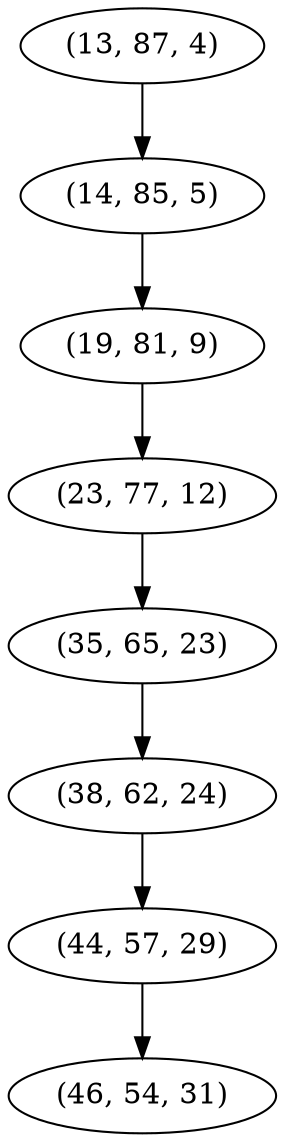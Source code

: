 digraph tree {
    "(13, 87, 4)";
    "(14, 85, 5)";
    "(19, 81, 9)";
    "(23, 77, 12)";
    "(35, 65, 23)";
    "(38, 62, 24)";
    "(44, 57, 29)";
    "(46, 54, 31)";
    "(13, 87, 4)" -> "(14, 85, 5)";
    "(14, 85, 5)" -> "(19, 81, 9)";
    "(19, 81, 9)" -> "(23, 77, 12)";
    "(23, 77, 12)" -> "(35, 65, 23)";
    "(35, 65, 23)" -> "(38, 62, 24)";
    "(38, 62, 24)" -> "(44, 57, 29)";
    "(44, 57, 29)" -> "(46, 54, 31)";
}
